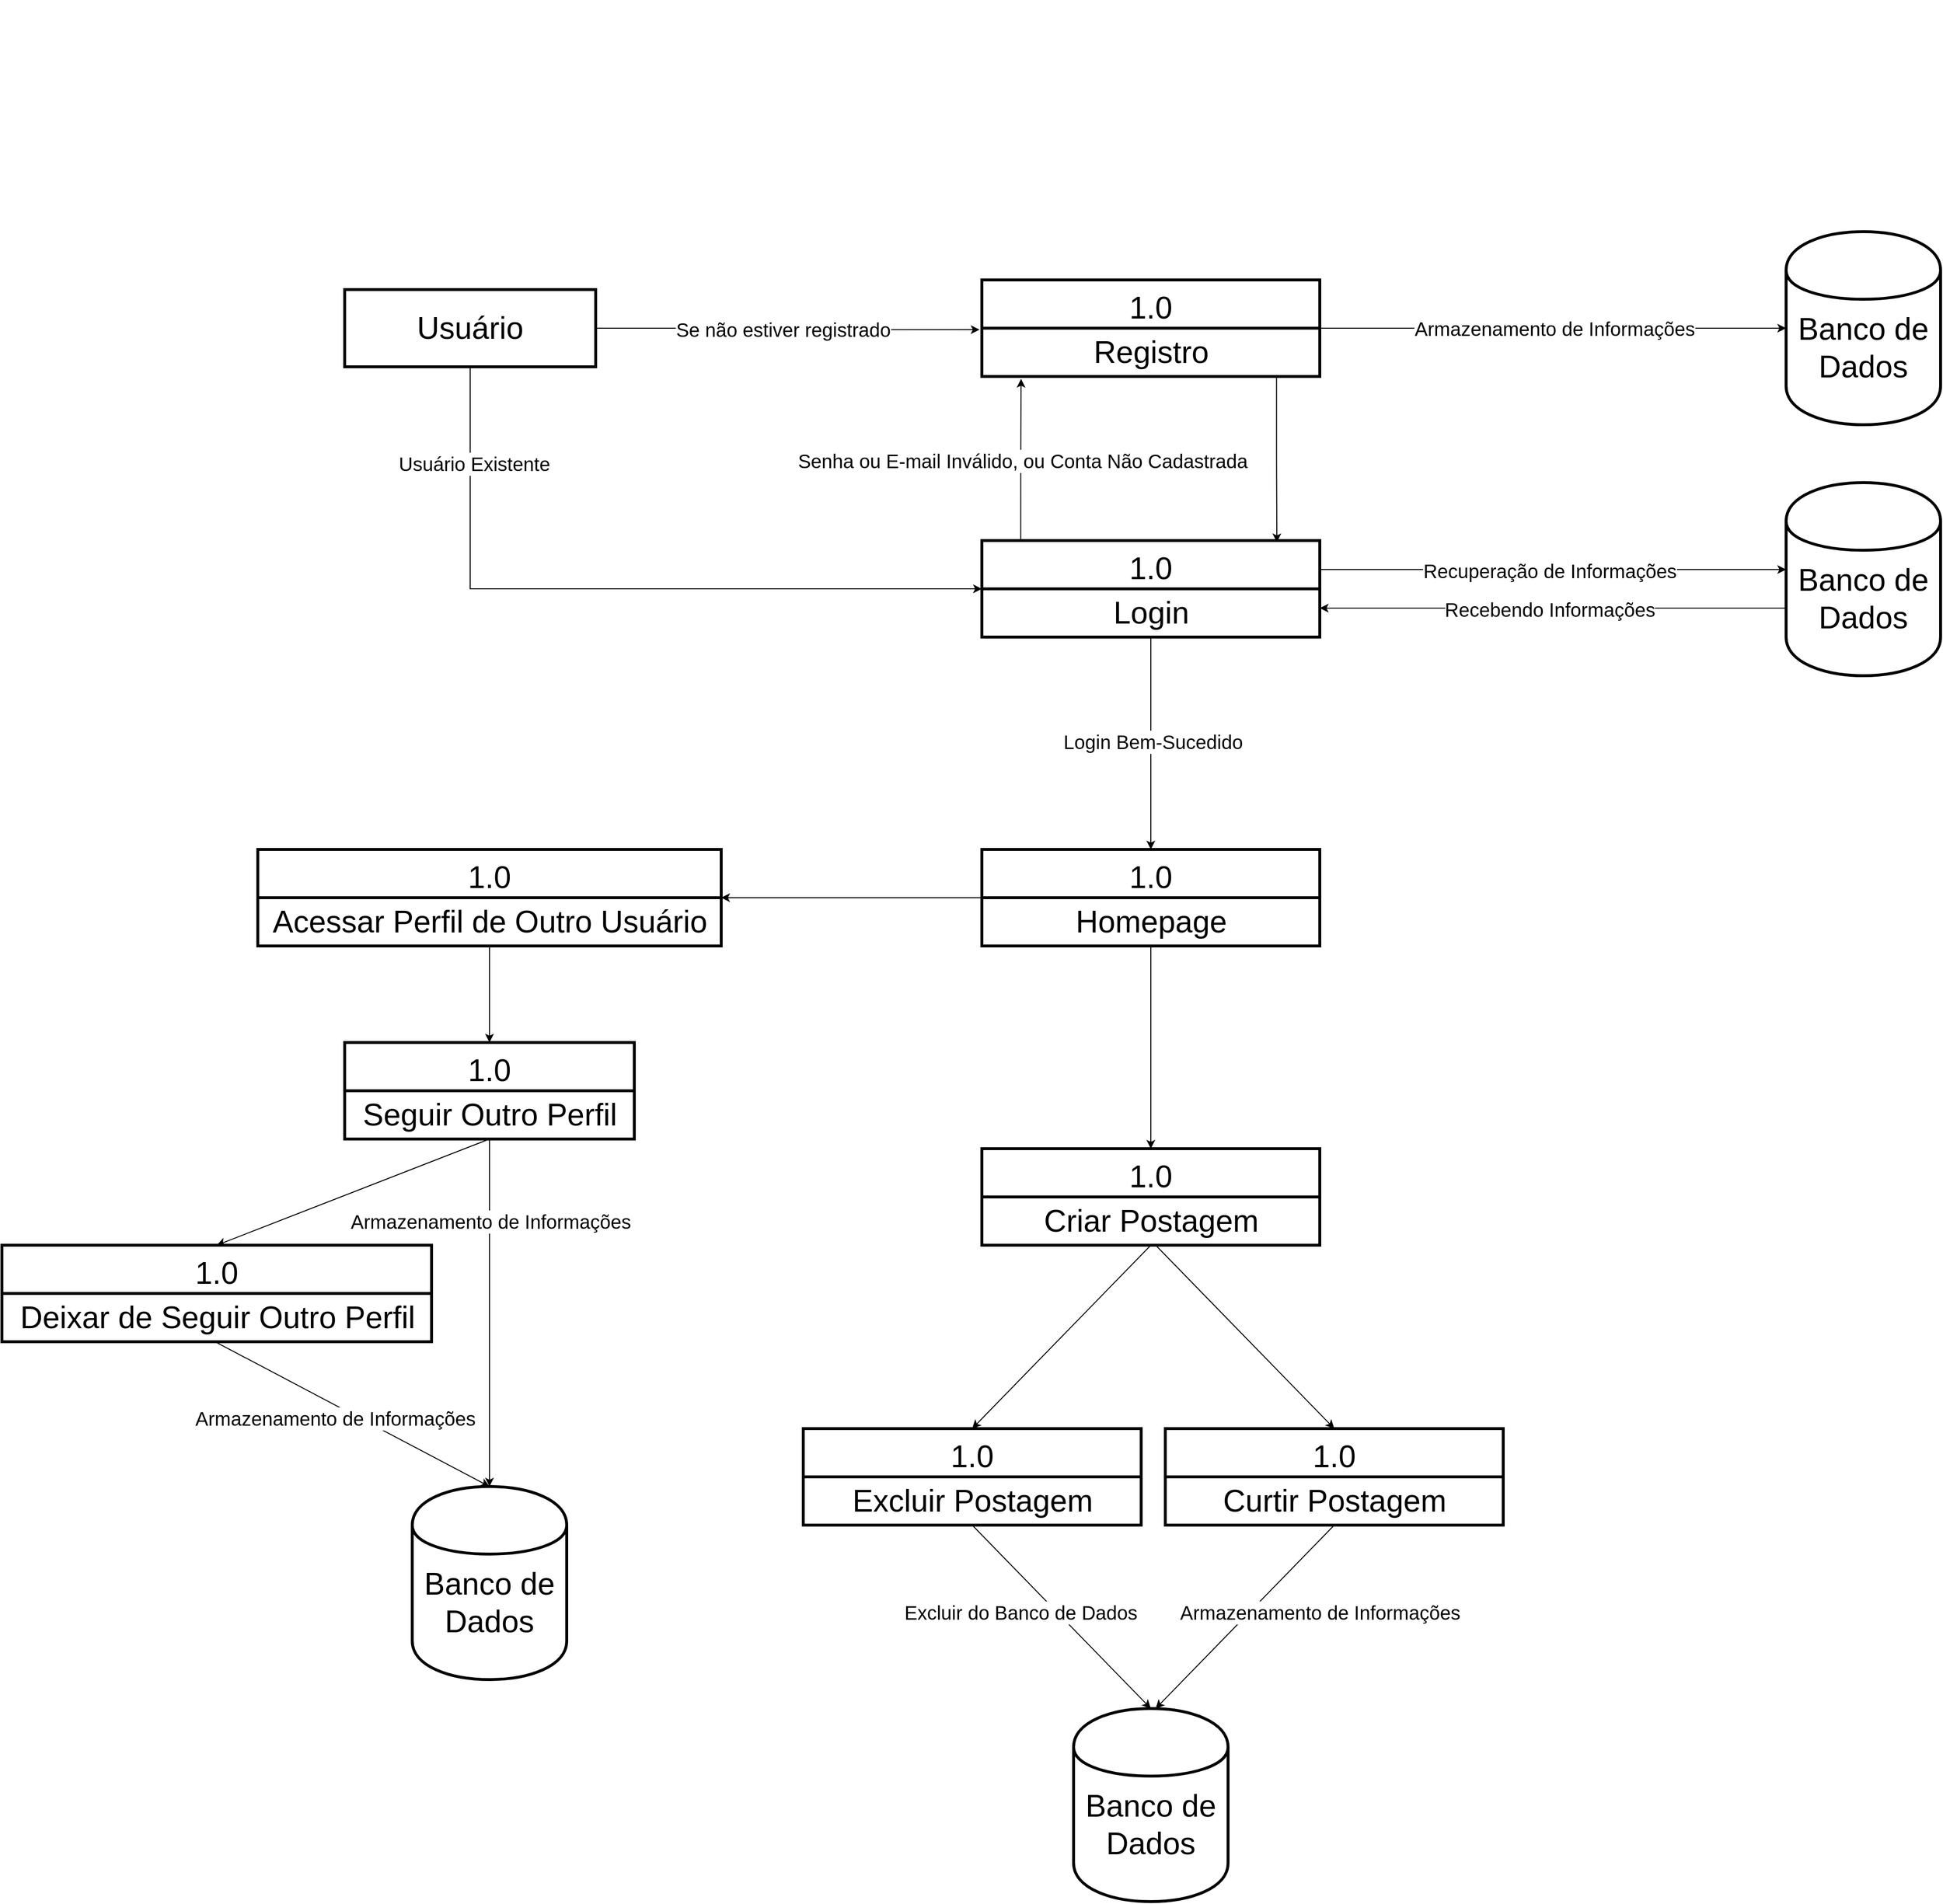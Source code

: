 <mxfile version="24.8.4">
  <diagram name="Page-1" id="aCUoTUS-z-20jltxeiBX">
    <mxGraphModel dx="2693" dy="2555" grid="1" gridSize="10" guides="1" tooltips="1" connect="1" arrows="1" fold="1" page="1" pageScale="1" pageWidth="850" pageHeight="1100" math="0" shadow="0">
      <root>
        <mxCell id="0" />
        <mxCell id="1" parent="0" />
        <mxCell id="vLmUpz1jAhk_XsVfe2ap-21" style="edgeStyle=orthogonalEdgeStyle;rounded=0;orthogonalLoop=1;jettySize=auto;html=1;entryX=-0.007;entryY=0.031;entryDx=0;entryDy=0;entryPerimeter=0;" edge="1" parent="1" source="vLmUpz1jAhk_XsVfe2ap-17" target="vLmUpz1jAhk_XsVfe2ap-20">
          <mxGeometry relative="1" as="geometry">
            <mxPoint x="490" y="350" as="targetPoint" />
          </mxGeometry>
        </mxCell>
        <mxCell id="vLmUpz1jAhk_XsVfe2ap-22" value="&lt;font style=&quot;font-size: 20px;&quot;&gt;Se não estiver registrado&lt;br&gt;&lt;/font&gt;" style="edgeLabel;html=1;align=center;verticalAlign=middle;resizable=0;points=[];fontSize=32;" vertex="1" connectable="0" parent="vLmUpz1jAhk_XsVfe2ap-21">
          <mxGeometry x="-0.03" y="2" relative="1" as="geometry">
            <mxPoint as="offset" />
          </mxGeometry>
        </mxCell>
        <mxCell id="vLmUpz1jAhk_XsVfe2ap-31" style="edgeStyle=orthogonalEdgeStyle;rounded=0;orthogonalLoop=1;jettySize=auto;html=1;entryX=0;entryY=0.5;entryDx=0;entryDy=0;" edge="1" parent="1" source="vLmUpz1jAhk_XsVfe2ap-17" target="vLmUpz1jAhk_XsVfe2ap-27">
          <mxGeometry relative="1" as="geometry">
            <Array as="points">
              <mxPoint x="80" y="620" />
            </Array>
          </mxGeometry>
        </mxCell>
        <mxCell id="vLmUpz1jAhk_XsVfe2ap-40" value="&lt;font style=&quot;font-size: 20px;&quot;&gt;Usuário Existente&lt;br&gt;&lt;/font&gt;" style="edgeLabel;html=1;align=center;verticalAlign=middle;resizable=0;points=[];" vertex="1" connectable="0" parent="vLmUpz1jAhk_XsVfe2ap-31">
          <mxGeometry x="-0.738" y="4" relative="1" as="geometry">
            <mxPoint as="offset" />
          </mxGeometry>
        </mxCell>
        <mxCell id="vLmUpz1jAhk_XsVfe2ap-17" value="&lt;font style=&quot;font-size: 32px;&quot;&gt;Usuário&lt;/font&gt;" style="html=1;dashed=0;whiteSpace=wrap;strokeWidth=3;" vertex="1" parent="1">
          <mxGeometry x="-50" y="310" width="260" height="80" as="geometry" />
        </mxCell>
        <mxCell id="vLmUpz1jAhk_XsVfe2ap-34" style="edgeStyle=orthogonalEdgeStyle;rounded=0;orthogonalLoop=1;jettySize=auto;html=1;exitX=1;exitY=0.5;exitDx=0;exitDy=0;entryX=0;entryY=0.5;entryDx=0;entryDy=0;" edge="1" parent="1" source="vLmUpz1jAhk_XsVfe2ap-18" target="vLmUpz1jAhk_XsVfe2ap-33">
          <mxGeometry relative="1" as="geometry" />
        </mxCell>
        <mxCell id="vLmUpz1jAhk_XsVfe2ap-35" value="&lt;font style=&quot;font-size: 20px;&quot;&gt;Armazenamento de Informações&lt;/font&gt;" style="edgeLabel;html=1;align=center;verticalAlign=middle;resizable=0;points=[];" vertex="1" connectable="0" parent="vLmUpz1jAhk_XsVfe2ap-34">
          <mxGeometry x="0.005" relative="1" as="geometry">
            <mxPoint as="offset" />
          </mxGeometry>
        </mxCell>
        <mxCell id="vLmUpz1jAhk_XsVfe2ap-18" value="1.0" style="swimlane;fontStyle=0;childLayout=stackLayout;horizontal=1;startSize=50;fillColor=#ffffff;horizontalStack=0;resizeParent=1;resizeParentMax=0;resizeLast=0;collapsible=0;marginBottom=0;swimlaneFillColor=#ffffff;strokeWidth=3;fontSize=32;" vertex="1" parent="1">
          <mxGeometry x="610" y="300" width="350" height="100" as="geometry" />
        </mxCell>
        <mxCell id="vLmUpz1jAhk_XsVfe2ap-20" value="&lt;font style=&quot;font-size: 32px;&quot;&gt;Registro&lt;/font&gt;" style="text;html=1;align=center;verticalAlign=middle;resizable=0;points=[];autosize=1;strokeColor=none;fillColor=none;" vertex="1" parent="vLmUpz1jAhk_XsVfe2ap-18">
          <mxGeometry y="50" width="350" height="50" as="geometry" />
        </mxCell>
        <mxCell id="vLmUpz1jAhk_XsVfe2ap-37" style="edgeStyle=orthogonalEdgeStyle;rounded=0;orthogonalLoop=1;jettySize=auto;html=1;" edge="1" parent="1">
          <mxGeometry relative="1" as="geometry">
            <mxPoint x="960" y="600.0" as="sourcePoint" />
            <mxPoint x="1443" y="600.0" as="targetPoint" />
            <Array as="points">
              <mxPoint x="1240" y="600" />
              <mxPoint x="1240" y="600" />
            </Array>
          </mxGeometry>
        </mxCell>
        <mxCell id="vLmUpz1jAhk_XsVfe2ap-38" value="&lt;font style=&quot;font-size: 20px;&quot;&gt;Recuperação de Informações&lt;br&gt;&lt;/font&gt;" style="edgeLabel;html=1;align=center;verticalAlign=middle;resizable=0;points=[];" vertex="1" connectable="0" parent="vLmUpz1jAhk_XsVfe2ap-37">
          <mxGeometry x="-0.017" y="-1" relative="1" as="geometry">
            <mxPoint as="offset" />
          </mxGeometry>
        </mxCell>
        <mxCell id="vLmUpz1jAhk_XsVfe2ap-27" value="1.0" style="swimlane;fontStyle=0;childLayout=stackLayout;horizontal=1;startSize=50;fillColor=#ffffff;horizontalStack=0;resizeParent=1;resizeParentMax=0;resizeLast=0;collapsible=0;marginBottom=0;swimlaneFillColor=#ffffff;strokeWidth=3;fontSize=32;" vertex="1" parent="1">
          <mxGeometry x="610" y="570" width="350" height="100" as="geometry" />
        </mxCell>
        <mxCell id="vLmUpz1jAhk_XsVfe2ap-28" value="&lt;font style=&quot;font-size: 32px;&quot;&gt;Login&lt;/font&gt;" style="text;html=1;align=center;verticalAlign=middle;resizable=0;points=[];autosize=1;strokeColor=none;fillColor=none;" vertex="1" parent="vLmUpz1jAhk_XsVfe2ap-27">
          <mxGeometry y="50" width="350" height="50" as="geometry" />
        </mxCell>
        <mxCell id="vLmUpz1jAhk_XsVfe2ap-33" value="&lt;font style=&quot;font-size: 32px;&quot;&gt;Banco de Dados&lt;br&gt;&lt;/font&gt;" style="shape=cylinder;whiteSpace=wrap;html=1;boundedLbl=1;backgroundOutline=1;strokeWidth=3;" vertex="1" parent="1">
          <mxGeometry x="1443" y="250" width="160" height="200" as="geometry" />
        </mxCell>
        <mxCell id="vLmUpz1jAhk_XsVfe2ap-36" value="&lt;font style=&quot;font-size: 32px;&quot;&gt;Banco de Dados&lt;br&gt;&lt;/font&gt;" style="shape=cylinder;whiteSpace=wrap;html=1;boundedLbl=1;backgroundOutline=1;strokeWidth=3;" vertex="1" parent="1">
          <mxGeometry x="1443" y="510" width="160" height="200" as="geometry" />
        </mxCell>
        <mxCell id="vLmUpz1jAhk_XsVfe2ap-39" value="&amp;nbsp;" style="text;whiteSpace=wrap;html=1;" vertex="1" parent="1">
          <mxGeometry x="40" y="10" width="40" height="40" as="geometry" />
        </mxCell>
        <mxCell id="vLmUpz1jAhk_XsVfe2ap-42" style="edgeStyle=orthogonalEdgeStyle;rounded=0;orthogonalLoop=1;jettySize=auto;html=1;entryX=0.116;entryY=1.05;entryDx=0;entryDy=0;entryPerimeter=0;exitX=0.115;exitY=0;exitDx=0;exitDy=0;exitPerimeter=0;" edge="1" parent="1" source="vLmUpz1jAhk_XsVfe2ap-27" target="vLmUpz1jAhk_XsVfe2ap-20">
          <mxGeometry relative="1" as="geometry" />
        </mxCell>
        <mxCell id="vLmUpz1jAhk_XsVfe2ap-43" value="&lt;font style=&quot;font-size: 20px;&quot;&gt;Senha ou E-mail Inválido, ou Conta Não Cadastrada&lt;br&gt;&lt;/font&gt;" style="edgeLabel;html=1;align=center;verticalAlign=middle;resizable=0;points=[];" vertex="1" connectable="0" parent="vLmUpz1jAhk_XsVfe2ap-42">
          <mxGeometry x="-0.016" y="-1" relative="1" as="geometry">
            <mxPoint y="-1" as="offset" />
          </mxGeometry>
        </mxCell>
        <mxCell id="vLmUpz1jAhk_XsVfe2ap-45" style="edgeStyle=orthogonalEdgeStyle;rounded=0;orthogonalLoop=1;jettySize=auto;html=1;entryX=0.873;entryY=0.017;entryDx=0;entryDy=0;entryPerimeter=0;exitX=0.872;exitY=1.027;exitDx=0;exitDy=0;exitPerimeter=0;" edge="1" parent="1" source="vLmUpz1jAhk_XsVfe2ap-20" target="vLmUpz1jAhk_XsVfe2ap-27">
          <mxGeometry relative="1" as="geometry">
            <mxPoint x="890" y="410" as="sourcePoint" />
          </mxGeometry>
        </mxCell>
        <mxCell id="vLmUpz1jAhk_XsVfe2ap-83" style="edgeStyle=orthogonalEdgeStyle;rounded=0;orthogonalLoop=1;jettySize=auto;html=1;" edge="1" parent="1" source="vLmUpz1jAhk_XsVfe2ap-47">
          <mxGeometry relative="1" as="geometry">
            <mxPoint x="340" y="940" as="targetPoint" />
          </mxGeometry>
        </mxCell>
        <mxCell id="vLmUpz1jAhk_XsVfe2ap-47" value="1.0" style="swimlane;fontStyle=0;childLayout=stackLayout;horizontal=1;startSize=50;fillColor=#ffffff;horizontalStack=0;resizeParent=1;resizeParentMax=0;resizeLast=0;collapsible=0;marginBottom=0;swimlaneFillColor=#ffffff;strokeWidth=3;fontSize=32;" vertex="1" parent="1">
          <mxGeometry x="610" y="890" width="350" height="100" as="geometry" />
        </mxCell>
        <mxCell id="vLmUpz1jAhk_XsVfe2ap-48" value="&lt;font style=&quot;font-size: 32px;&quot;&gt;Homepage&lt;/font&gt;" style="text;html=1;align=center;verticalAlign=middle;resizable=0;points=[];autosize=1;strokeColor=none;fillColor=none;" vertex="1" parent="vLmUpz1jAhk_XsVfe2ap-47">
          <mxGeometry y="50" width="350" height="50" as="geometry" />
        </mxCell>
        <mxCell id="vLmUpz1jAhk_XsVfe2ap-49" style="edgeStyle=orthogonalEdgeStyle;rounded=0;orthogonalLoop=1;jettySize=auto;html=1;entryX=0.5;entryY=0;entryDx=0;entryDy=0;" edge="1" parent="1" source="vLmUpz1jAhk_XsVfe2ap-28" target="vLmUpz1jAhk_XsVfe2ap-47">
          <mxGeometry relative="1" as="geometry" />
        </mxCell>
        <mxCell id="vLmUpz1jAhk_XsVfe2ap-50" value="&lt;font style=&quot;font-size: 20px;&quot;&gt;Login Bem-Sucedido&lt;/font&gt;" style="edgeLabel;html=1;align=center;verticalAlign=middle;resizable=0;points=[];" vertex="1" connectable="0" parent="vLmUpz1jAhk_XsVfe2ap-49">
          <mxGeometry x="-0.023" y="2" relative="1" as="geometry">
            <mxPoint as="offset" />
          </mxGeometry>
        </mxCell>
        <mxCell id="vLmUpz1jAhk_XsVfe2ap-52" value="1.0" style="swimlane;fontStyle=0;childLayout=stackLayout;horizontal=1;startSize=50;fillColor=#ffffff;horizontalStack=0;resizeParent=1;resizeParentMax=0;resizeLast=0;collapsible=0;marginBottom=0;swimlaneFillColor=#ffffff;strokeWidth=3;fontSize=32;" vertex="1" parent="1">
          <mxGeometry x="610" y="1200" width="350" height="100" as="geometry" />
        </mxCell>
        <mxCell id="vLmUpz1jAhk_XsVfe2ap-53" value="&lt;font style=&quot;font-size: 32px;&quot;&gt;Criar Postagem&lt;br&gt;&lt;/font&gt;" style="text;html=1;align=center;verticalAlign=middle;resizable=0;points=[];autosize=1;strokeColor=none;fillColor=none;" vertex="1" parent="vLmUpz1jAhk_XsVfe2ap-52">
          <mxGeometry y="50" width="350" height="50" as="geometry" />
        </mxCell>
        <mxCell id="vLmUpz1jAhk_XsVfe2ap-54" style="edgeStyle=orthogonalEdgeStyle;rounded=0;orthogonalLoop=1;jettySize=auto;html=1;entryX=0.5;entryY=0;entryDx=0;entryDy=0;" edge="1" parent="1" source="vLmUpz1jAhk_XsVfe2ap-48" target="vLmUpz1jAhk_XsVfe2ap-52">
          <mxGeometry relative="1" as="geometry" />
        </mxCell>
        <mxCell id="vLmUpz1jAhk_XsVfe2ap-55" value="1.0" style="swimlane;fontStyle=0;childLayout=stackLayout;horizontal=1;startSize=50;fillColor=#ffffff;horizontalStack=0;resizeParent=1;resizeParentMax=0;resizeLast=0;collapsible=0;marginBottom=0;swimlaneFillColor=#ffffff;strokeWidth=3;fontSize=32;" vertex="1" parent="1">
          <mxGeometry x="800" y="1490" width="350" height="100" as="geometry" />
        </mxCell>
        <mxCell id="vLmUpz1jAhk_XsVfe2ap-56" value="&lt;font style=&quot;font-size: 32px;&quot;&gt;Curtir Postagem&lt;br&gt;&lt;/font&gt;" style="text;html=1;align=center;verticalAlign=middle;resizable=0;points=[];autosize=1;strokeColor=none;fillColor=none;" vertex="1" parent="vLmUpz1jAhk_XsVfe2ap-55">
          <mxGeometry y="50" width="350" height="50" as="geometry" />
        </mxCell>
        <mxCell id="vLmUpz1jAhk_XsVfe2ap-57" value="1.0" style="swimlane;fontStyle=0;childLayout=stackLayout;horizontal=1;startSize=50;fillColor=#ffffff;horizontalStack=0;resizeParent=1;resizeParentMax=0;resizeLast=0;collapsible=0;marginBottom=0;swimlaneFillColor=#ffffff;strokeWidth=3;fontSize=32;" vertex="1" parent="1">
          <mxGeometry x="425" y="1490" width="350" height="100" as="geometry" />
        </mxCell>
        <mxCell id="vLmUpz1jAhk_XsVfe2ap-58" value="&lt;font style=&quot;font-size: 32px;&quot;&gt;Excluir Postagem&lt;font style=&quot;font-size: 32px;&quot;&gt;&lt;br&gt;&lt;/font&gt;&lt;/font&gt;" style="text;html=1;align=center;verticalAlign=middle;resizable=0;points=[];autosize=1;strokeColor=none;fillColor=none;" vertex="1" parent="vLmUpz1jAhk_XsVfe2ap-57">
          <mxGeometry y="50" width="350" height="50" as="geometry" />
        </mxCell>
        <mxCell id="vLmUpz1jAhk_XsVfe2ap-61" value="" style="endArrow=none;html=1;rounded=0;startArrow=classic;startFill=1;endFill=0;entryX=0.499;entryY=1.007;entryDx=0;entryDy=0;entryPerimeter=0;exitX=0.5;exitY=0;exitDx=0;exitDy=0;" edge="1" parent="1" source="vLmUpz1jAhk_XsVfe2ap-57" target="vLmUpz1jAhk_XsVfe2ap-53">
          <mxGeometry width="50" height="50" relative="1" as="geometry">
            <mxPoint x="725" y="1410" as="sourcePoint" />
            <mxPoint x="775" y="1360" as="targetPoint" />
          </mxGeometry>
        </mxCell>
        <mxCell id="vLmUpz1jAhk_XsVfe2ap-62" value="" style="endArrow=none;html=1;rounded=0;startArrow=classic;startFill=1;endFill=0;entryX=0.499;entryY=1.007;entryDx=0;entryDy=0;entryPerimeter=0;exitX=0.5;exitY=0;exitDx=0;exitDy=0;" edge="1" parent="1">
          <mxGeometry width="50" height="50" relative="1" as="geometry">
            <mxPoint x="975" y="1490" as="sourcePoint" />
            <mxPoint x="790" y="1300" as="targetPoint" />
          </mxGeometry>
        </mxCell>
        <mxCell id="vLmUpz1jAhk_XsVfe2ap-63" value="&lt;font style=&quot;font-size: 32px;&quot;&gt;Banco de Dados&lt;br&gt;&lt;/font&gt;" style="shape=cylinder;whiteSpace=wrap;html=1;boundedLbl=1;backgroundOutline=1;strokeWidth=3;" vertex="1" parent="1">
          <mxGeometry x="705" y="1780" width="160" height="200" as="geometry" />
        </mxCell>
        <mxCell id="vLmUpz1jAhk_XsVfe2ap-64" value="" style="endArrow=none;html=1;rounded=0;startArrow=classic;startFill=1;endFill=0;entryX=0.499;entryY=1.007;entryDx=0;entryDy=0;entryPerimeter=0;exitX=0.5;exitY=0;exitDx=0;exitDy=0;" edge="1" parent="1">
          <mxGeometry width="50" height="50" relative="1" as="geometry">
            <mxPoint x="785" y="1780" as="sourcePoint" />
            <mxPoint x="600" y="1590" as="targetPoint" />
          </mxGeometry>
        </mxCell>
        <mxCell id="vLmUpz1jAhk_XsVfe2ap-66" value="&lt;font style=&quot;font-size: 20px;&quot;&gt;Excluir do Banco de Dados&lt;/font&gt;" style="edgeLabel;html=1;align=center;verticalAlign=middle;resizable=0;points=[];" vertex="1" connectable="0" parent="vLmUpz1jAhk_XsVfe2ap-64">
          <mxGeometry x="0.059" y="-2" relative="1" as="geometry">
            <mxPoint x="-39" y="2" as="offset" />
          </mxGeometry>
        </mxCell>
        <mxCell id="vLmUpz1jAhk_XsVfe2ap-65" value="" style="endArrow=none;html=1;rounded=0;startArrow=classic;startFill=1;endFill=0;entryX=0.499;entryY=1.007;entryDx=0;entryDy=0;entryPerimeter=0;exitX=0.5;exitY=0;exitDx=0;exitDy=0;" edge="1" parent="1">
          <mxGeometry width="50" height="50" relative="1" as="geometry">
            <mxPoint x="790" y="1780" as="sourcePoint" />
            <mxPoint x="975" y="1590" as="targetPoint" />
          </mxGeometry>
        </mxCell>
        <mxCell id="vLmUpz1jAhk_XsVfe2ap-67" value="&lt;font style=&quot;font-size: 20px;&quot;&gt;Armazenamento de Informações&lt;/font&gt;" style="edgeLabel;html=1;align=center;verticalAlign=middle;resizable=0;points=[];" vertex="1" connectable="0" parent="vLmUpz1jAhk_XsVfe2ap-65">
          <mxGeometry x="0.134" y="-5" relative="1" as="geometry">
            <mxPoint x="61" y="4" as="offset" />
          </mxGeometry>
        </mxCell>
        <mxCell id="vLmUpz1jAhk_XsVfe2ap-68" style="edgeStyle=orthogonalEdgeStyle;rounded=0;orthogonalLoop=1;jettySize=auto;html=1;startArrow=classic;startFill=1;endArrow=none;endFill=0;" edge="1" parent="1">
          <mxGeometry relative="1" as="geometry">
            <mxPoint x="960" y="640.0" as="sourcePoint" />
            <mxPoint x="1443" y="640.0" as="targetPoint" />
            <Array as="points">
              <mxPoint x="1240" y="640" />
              <mxPoint x="1240" y="640" />
            </Array>
          </mxGeometry>
        </mxCell>
        <mxCell id="vLmUpz1jAhk_XsVfe2ap-69" value="&lt;font style=&quot;font-size: 20px;&quot;&gt;Recebendo Informações&lt;br&gt;&lt;/font&gt;" style="edgeLabel;html=1;align=center;verticalAlign=middle;resizable=0;points=[];" vertex="1" connectable="0" parent="vLmUpz1jAhk_XsVfe2ap-68">
          <mxGeometry x="-0.017" y="-1" relative="1" as="geometry">
            <mxPoint as="offset" />
          </mxGeometry>
        </mxCell>
        <mxCell id="vLmUpz1jAhk_XsVfe2ap-70" value="1.0" style="swimlane;fontStyle=0;childLayout=stackLayout;horizontal=1;startSize=50;fillColor=#ffffff;horizontalStack=0;resizeParent=1;resizeParentMax=0;resizeLast=0;collapsible=0;marginBottom=0;swimlaneFillColor=#ffffff;strokeWidth=3;fontSize=32;" vertex="1" parent="1">
          <mxGeometry x="-140" y="890" width="480" height="100" as="geometry" />
        </mxCell>
        <mxCell id="vLmUpz1jAhk_XsVfe2ap-71" value="&lt;font style=&quot;font-size: 32px;&quot;&gt;Acessar Perfil de Outro Usuário&lt;br&gt;&lt;/font&gt;" style="text;html=1;align=center;verticalAlign=middle;resizable=0;points=[];autosize=1;strokeColor=none;fillColor=none;" vertex="1" parent="vLmUpz1jAhk_XsVfe2ap-70">
          <mxGeometry y="50" width="480" height="50" as="geometry" />
        </mxCell>
        <mxCell id="vLmUpz1jAhk_XsVfe2ap-73" value="1.0" style="swimlane;fontStyle=0;childLayout=stackLayout;horizontal=1;startSize=50;fillColor=#ffffff;horizontalStack=0;resizeParent=1;resizeParentMax=0;resizeLast=0;collapsible=0;marginBottom=0;swimlaneFillColor=#ffffff;strokeWidth=3;fontSize=32;" vertex="1" parent="1">
          <mxGeometry x="-50" y="1090" width="300" height="100" as="geometry" />
        </mxCell>
        <mxCell id="vLmUpz1jAhk_XsVfe2ap-74" value="&lt;font style=&quot;font-size: 32px;&quot;&gt;Seguir Outro Perfil&lt;br&gt;&lt;/font&gt;" style="text;html=1;align=center;verticalAlign=middle;resizable=0;points=[];autosize=1;strokeColor=none;fillColor=none;" vertex="1" parent="vLmUpz1jAhk_XsVfe2ap-73">
          <mxGeometry y="50" width="300" height="50" as="geometry" />
        </mxCell>
        <mxCell id="vLmUpz1jAhk_XsVfe2ap-84" style="edgeStyle=orthogonalEdgeStyle;rounded=0;orthogonalLoop=1;jettySize=auto;html=1;entryX=0.5;entryY=0;entryDx=0;entryDy=0;" edge="1" parent="1" source="vLmUpz1jAhk_XsVfe2ap-71" target="vLmUpz1jAhk_XsVfe2ap-73">
          <mxGeometry relative="1" as="geometry" />
        </mxCell>
        <mxCell id="vLmUpz1jAhk_XsVfe2ap-86" value="1.0" style="swimlane;fontStyle=0;childLayout=stackLayout;horizontal=1;startSize=50;fillColor=#ffffff;horizontalStack=0;resizeParent=1;resizeParentMax=0;resizeLast=0;collapsible=0;marginBottom=0;swimlaneFillColor=#ffffff;strokeWidth=3;fontSize=32;" vertex="1" parent="1">
          <mxGeometry x="-405" y="1300" width="445" height="100" as="geometry" />
        </mxCell>
        <mxCell id="vLmUpz1jAhk_XsVfe2ap-87" value="&lt;font style=&quot;font-size: 32px;&quot;&gt;Deixar de Seguir Outro Perfil&lt;br&gt;&lt;/font&gt;" style="text;html=1;align=center;verticalAlign=middle;resizable=0;points=[];autosize=1;strokeColor=none;fillColor=none;" vertex="1" parent="vLmUpz1jAhk_XsVfe2ap-86">
          <mxGeometry y="50" width="445" height="50" as="geometry" />
        </mxCell>
        <mxCell id="vLmUpz1jAhk_XsVfe2ap-89" value="&lt;font style=&quot;font-size: 32px;&quot;&gt;Banco de Dados&lt;br&gt;&lt;/font&gt;" style="shape=cylinder;whiteSpace=wrap;html=1;boundedLbl=1;backgroundOutline=1;strokeWidth=3;" vertex="1" parent="1">
          <mxGeometry x="20" y="1550" width="160" height="200" as="geometry" />
        </mxCell>
        <mxCell id="vLmUpz1jAhk_XsVfe2ap-91" style="edgeStyle=orthogonalEdgeStyle;rounded=0;orthogonalLoop=1;jettySize=auto;html=1;" edge="1" parent="1" source="vLmUpz1jAhk_XsVfe2ap-74" target="vLmUpz1jAhk_XsVfe2ap-89">
          <mxGeometry relative="1" as="geometry" />
        </mxCell>
        <mxCell id="vLmUpz1jAhk_XsVfe2ap-92" value="&lt;font style=&quot;font-size: 20px;&quot;&gt;Armazenamento de Informações&lt;/font&gt;" style="edgeLabel;html=1;align=center;verticalAlign=middle;resizable=0;points=[];" vertex="1" connectable="0" parent="vLmUpz1jAhk_XsVfe2ap-91">
          <mxGeometry x="-0.641" y="1" relative="1" as="geometry">
            <mxPoint y="20" as="offset" />
          </mxGeometry>
        </mxCell>
        <mxCell id="vLmUpz1jAhk_XsVfe2ap-93" value="" style="endArrow=classic;html=1;rounded=0;entryX=0.5;entryY=0;entryDx=0;entryDy=0;exitX=0.501;exitY=1.023;exitDx=0;exitDy=0;exitPerimeter=0;startArrow=none;startFill=0;endFill=1;" edge="1" parent="1" source="vLmUpz1jAhk_XsVfe2ap-87" target="vLmUpz1jAhk_XsVfe2ap-89">
          <mxGeometry width="50" height="50" relative="1" as="geometry">
            <mxPoint x="-130" y="1510" as="sourcePoint" />
            <mxPoint x="-80" y="1460" as="targetPoint" />
          </mxGeometry>
        </mxCell>
        <mxCell id="vLmUpz1jAhk_XsVfe2ap-94" value="&lt;font style=&quot;font-size: 20px;&quot;&gt;Armazenamento de Informações&lt;/font&gt;" style="edgeLabel;html=1;align=center;verticalAlign=middle;resizable=0;points=[];" vertex="1" connectable="0" parent="vLmUpz1jAhk_XsVfe2ap-93">
          <mxGeometry x="-0.001" y="-4" relative="1" as="geometry">
            <mxPoint x="-17" as="offset" />
          </mxGeometry>
        </mxCell>
        <mxCell id="vLmUpz1jAhk_XsVfe2ap-95" value="" style="endArrow=none;html=1;rounded=0;exitX=0.5;exitY=0;exitDx=0;exitDy=0;startArrow=classic;startFill=1;" edge="1" parent="1" source="vLmUpz1jAhk_XsVfe2ap-86">
          <mxGeometry width="50" height="50" relative="1" as="geometry">
            <mxPoint x="-170" y="1230" as="sourcePoint" />
            <mxPoint x="100" y="1190" as="targetPoint" />
          </mxGeometry>
        </mxCell>
      </root>
    </mxGraphModel>
  </diagram>
</mxfile>
